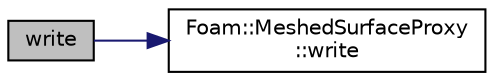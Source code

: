 digraph "write"
{
  bgcolor="transparent";
  edge [fontname="Helvetica",fontsize="10",labelfontname="Helvetica",labelfontsize="10"];
  node [fontname="Helvetica",fontsize="10",shape=record];
  rankdir="LR";
  Node3650 [label="write",height=0.2,width=0.4,color="black", fillcolor="grey75", style="filled", fontcolor="black"];
  Node3650 -> Node3651 [color="midnightblue",fontsize="10",style="solid",fontname="Helvetica"];
  Node3651 [label="Foam::MeshedSurfaceProxy\l::write",height=0.2,width=0.4,color="black",URL="$a30837.html#a2c267c86c55ed11663e1789c43c1ad92",tooltip="Write to file. "];
}
